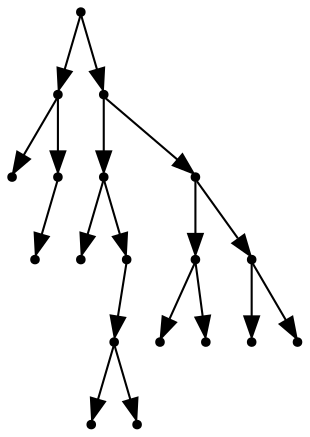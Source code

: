 digraph {
  18 [shape=point];
  3 [shape=point];
  0 [shape=point];
  2 [shape=point];
  1 [shape=point];
  17 [shape=point];
  9 [shape=point];
  4 [shape=point];
  8 [shape=point];
  7 [shape=point];
  5 [shape=point];
  6 [shape=point];
  16 [shape=point];
  12 [shape=point];
  10 [shape=point];
  11 [shape=point];
  15 [shape=point];
  13 [shape=point];
  14 [shape=point];
18 -> 3;
3 -> 0;
3 -> 2;
2 -> 1;
18 -> 17;
17 -> 9;
9 -> 4;
9 -> 8;
8 -> 7;
7 -> 5;
7 -> 6;
17 -> 16;
16 -> 12;
12 -> 10;
12 -> 11;
16 -> 15;
15 -> 13;
15 -> 14;
}
